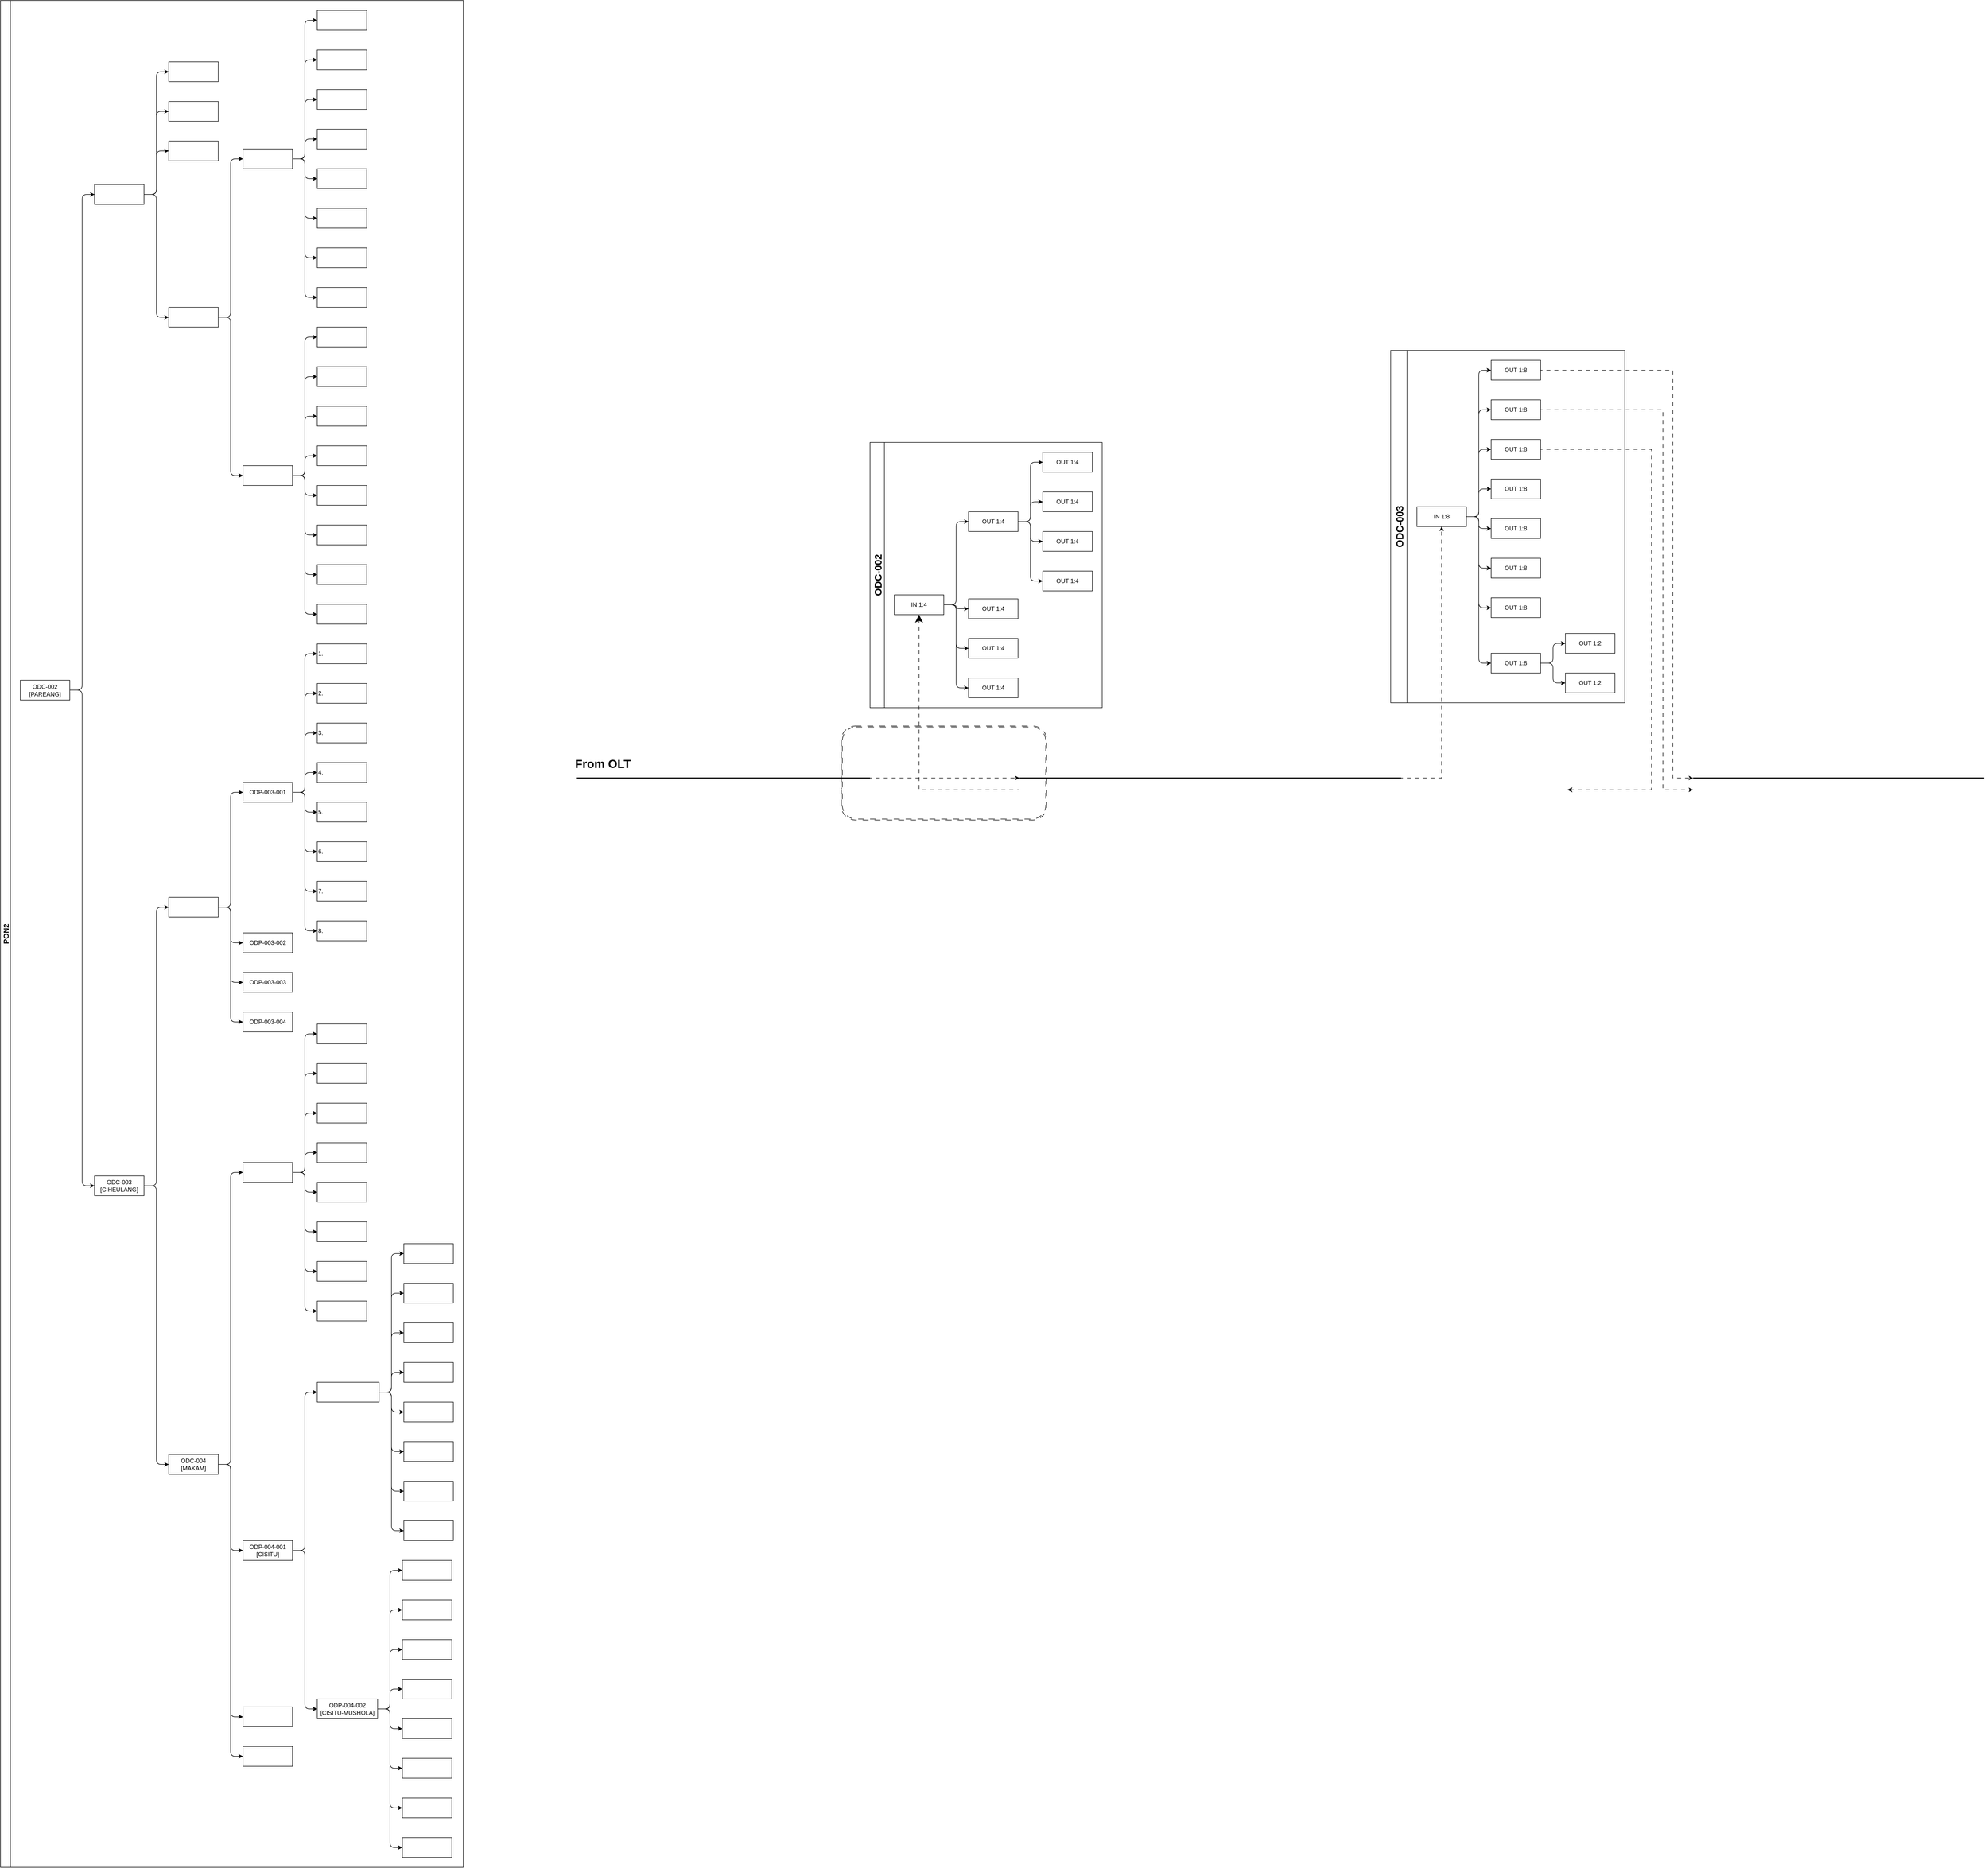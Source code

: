 <mxfile version="27.1.6">
  <diagram name="PON2" id="CPztULTY9CAcym6ux5SY">
    <mxGraphModel dx="2037" dy="1263" grid="0" gridSize="10" guides="1" tooltips="1" connect="1" arrows="1" fold="1" page="0" pageScale="1" pageWidth="827" pageHeight="1169" math="0" shadow="0">
      <root>
        <mxCell id="0" />
        <mxCell id="1" parent="0" />
        <mxCell id="cscOLaC8SD0cO7kYF3qo-91" value="" style="shape=ext;double=1;rounded=1;whiteSpace=wrap;html=1;fillColor=none;strokeColor=light-dark(#000000,#FFFF33);shadow=0;glass=0;dashed=1;dashPattern=12 12;" vertex="1" parent="1">
          <mxGeometry x="1814" y="1506" width="415" height="190" as="geometry" />
        </mxCell>
        <mxCell id="cscOLaC8SD0cO7kYF3qo-21" value="ODC-003" style="swimlane;startSize=33;horizontal=0;childLayout=treeLayout;horizontalTree=1;sortEdges=1;resizable=0;containerType=tree;fontSize=20;" vertex="1" parent="1">
          <mxGeometry x="2924" y="747" width="473" height="712" as="geometry" />
        </mxCell>
        <mxCell id="cscOLaC8SD0cO7kYF3qo-22" value="IN 1:8" style="whiteSpace=wrap;html=1;glass=0;" vertex="1" parent="cscOLaC8SD0cO7kYF3qo-21">
          <mxGeometry x="53" y="316" width="100" height="40" as="geometry" />
        </mxCell>
        <mxCell id="cscOLaC8SD0cO7kYF3qo-23" value="OUT 1:8" style="whiteSpace=wrap;html=1;" vertex="1" parent="cscOLaC8SD0cO7kYF3qo-21">
          <mxGeometry x="203" y="20" width="100" height="40" as="geometry" />
        </mxCell>
        <mxCell id="cscOLaC8SD0cO7kYF3qo-24" value="" style="edgeStyle=elbowEdgeStyle;elbow=horizontal;html=1;rounded=1;curved=0;sourcePerimeterSpacing=0;targetPerimeterSpacing=0;startSize=6;endSize=6;" edge="1" parent="cscOLaC8SD0cO7kYF3qo-21" source="cscOLaC8SD0cO7kYF3qo-22" target="cscOLaC8SD0cO7kYF3qo-23">
          <mxGeometry relative="1" as="geometry" />
        </mxCell>
        <mxCell id="cscOLaC8SD0cO7kYF3qo-25" value="OUT 1:8" style="whiteSpace=wrap;html=1;" vertex="1" parent="cscOLaC8SD0cO7kYF3qo-21">
          <mxGeometry x="203" y="100" width="100" height="40" as="geometry" />
        </mxCell>
        <mxCell id="cscOLaC8SD0cO7kYF3qo-26" value="" style="edgeStyle=elbowEdgeStyle;elbow=horizontal;html=1;rounded=1;curved=0;sourcePerimeterSpacing=0;targetPerimeterSpacing=0;startSize=6;endSize=6;" edge="1" parent="cscOLaC8SD0cO7kYF3qo-21" source="cscOLaC8SD0cO7kYF3qo-22" target="cscOLaC8SD0cO7kYF3qo-25">
          <mxGeometry relative="1" as="geometry" />
        </mxCell>
        <mxCell id="cscOLaC8SD0cO7kYF3qo-27" value="" style="edgeStyle=elbowEdgeStyle;elbow=horizontal;html=1;rounded=1;curved=0;sourcePerimeterSpacing=0;targetPerimeterSpacing=0;startSize=6;endSize=6;" edge="1" target="cscOLaC8SD0cO7kYF3qo-28" source="cscOLaC8SD0cO7kYF3qo-22" parent="cscOLaC8SD0cO7kYF3qo-21">
          <mxGeometry relative="1" as="geometry">
            <mxPoint x="2526" y="527" as="sourcePoint" />
          </mxGeometry>
        </mxCell>
        <mxCell id="cscOLaC8SD0cO7kYF3qo-28" value="OUT 1:8" style="whiteSpace=wrap;html=1;" vertex="1" parent="cscOLaC8SD0cO7kYF3qo-21">
          <mxGeometry x="203" y="180" width="100" height="40" as="geometry" />
        </mxCell>
        <mxCell id="cscOLaC8SD0cO7kYF3qo-29" value="" style="edgeStyle=elbowEdgeStyle;elbow=horizontal;html=1;rounded=1;curved=0;sourcePerimeterSpacing=0;targetPerimeterSpacing=0;startSize=6;endSize=6;" edge="1" target="cscOLaC8SD0cO7kYF3qo-30" source="cscOLaC8SD0cO7kYF3qo-22" parent="cscOLaC8SD0cO7kYF3qo-21">
          <mxGeometry relative="1" as="geometry">
            <mxPoint x="2526" y="607" as="sourcePoint" />
          </mxGeometry>
        </mxCell>
        <mxCell id="cscOLaC8SD0cO7kYF3qo-30" value="OUT 1:8" style="whiteSpace=wrap;html=1;" vertex="1" parent="cscOLaC8SD0cO7kYF3qo-21">
          <mxGeometry x="203" y="260" width="100" height="40" as="geometry" />
        </mxCell>
        <mxCell id="cscOLaC8SD0cO7kYF3qo-31" value="" style="edgeStyle=elbowEdgeStyle;elbow=horizontal;html=1;rounded=1;curved=0;sourcePerimeterSpacing=0;targetPerimeterSpacing=0;startSize=6;endSize=6;" edge="1" target="cscOLaC8SD0cO7kYF3qo-32" source="cscOLaC8SD0cO7kYF3qo-22" parent="cscOLaC8SD0cO7kYF3qo-21">
          <mxGeometry relative="1" as="geometry">
            <mxPoint x="2526" y="727" as="sourcePoint" />
          </mxGeometry>
        </mxCell>
        <mxCell id="cscOLaC8SD0cO7kYF3qo-32" value="OUT 1:8" style="whiteSpace=wrap;html=1;" vertex="1" parent="cscOLaC8SD0cO7kYF3qo-21">
          <mxGeometry x="203" y="340" width="100" height="40" as="geometry" />
        </mxCell>
        <mxCell id="cscOLaC8SD0cO7kYF3qo-33" value="" style="edgeStyle=elbowEdgeStyle;elbow=horizontal;html=1;rounded=1;curved=0;sourcePerimeterSpacing=0;targetPerimeterSpacing=0;startSize=6;endSize=6;" edge="1" target="cscOLaC8SD0cO7kYF3qo-34" source="cscOLaC8SD0cO7kYF3qo-22" parent="cscOLaC8SD0cO7kYF3qo-21">
          <mxGeometry relative="1" as="geometry">
            <mxPoint x="2526" y="887" as="sourcePoint" />
          </mxGeometry>
        </mxCell>
        <mxCell id="cscOLaC8SD0cO7kYF3qo-34" value="OUT 1:8" style="whiteSpace=wrap;html=1;" vertex="1" parent="cscOLaC8SD0cO7kYF3qo-21">
          <mxGeometry x="203" y="420" width="100" height="40" as="geometry" />
        </mxCell>
        <mxCell id="cscOLaC8SD0cO7kYF3qo-35" value="" style="edgeStyle=elbowEdgeStyle;elbow=horizontal;html=1;rounded=1;curved=0;sourcePerimeterSpacing=0;targetPerimeterSpacing=0;startSize=6;endSize=6;" edge="1" target="cscOLaC8SD0cO7kYF3qo-36" source="cscOLaC8SD0cO7kYF3qo-22" parent="cscOLaC8SD0cO7kYF3qo-21">
          <mxGeometry relative="1" as="geometry">
            <mxPoint x="2527" y="896" as="sourcePoint" />
          </mxGeometry>
        </mxCell>
        <mxCell id="cscOLaC8SD0cO7kYF3qo-36" value="OUT 1:8" style="whiteSpace=wrap;html=1;" vertex="1" parent="cscOLaC8SD0cO7kYF3qo-21">
          <mxGeometry x="203" y="500" width="100" height="40" as="geometry" />
        </mxCell>
        <mxCell id="cscOLaC8SD0cO7kYF3qo-37" value="" style="edgeStyle=elbowEdgeStyle;elbow=horizontal;html=1;rounded=1;curved=0;sourcePerimeterSpacing=0;targetPerimeterSpacing=0;startSize=6;endSize=6;" edge="1" target="cscOLaC8SD0cO7kYF3qo-38" source="cscOLaC8SD0cO7kYF3qo-22" parent="cscOLaC8SD0cO7kYF3qo-21">
          <mxGeometry relative="1" as="geometry">
            <mxPoint x="2527" y="1136" as="sourcePoint" />
          </mxGeometry>
        </mxCell>
        <mxCell id="cscOLaC8SD0cO7kYF3qo-38" value="OUT 1:8" style="whiteSpace=wrap;html=1;" vertex="1" parent="cscOLaC8SD0cO7kYF3qo-21">
          <mxGeometry x="203" y="612" width="100" height="40" as="geometry" />
        </mxCell>
        <mxCell id="cscOLaC8SD0cO7kYF3qo-68" value="" style="edgeStyle=elbowEdgeStyle;elbow=horizontal;html=1;rounded=1;curved=0;sourcePerimeterSpacing=0;targetPerimeterSpacing=0;startSize=6;endSize=6;" edge="1" target="cscOLaC8SD0cO7kYF3qo-69" source="cscOLaC8SD0cO7kYF3qo-38" parent="cscOLaC8SD0cO7kYF3qo-21">
          <mxGeometry relative="1" as="geometry">
            <mxPoint x="2571" y="1269" as="sourcePoint" />
          </mxGeometry>
        </mxCell>
        <mxCell id="cscOLaC8SD0cO7kYF3qo-69" value="OUT 1:2" style="whiteSpace=wrap;html=1;" vertex="1" parent="cscOLaC8SD0cO7kYF3qo-21">
          <mxGeometry x="353" y="572" width="100" height="40" as="geometry" />
        </mxCell>
        <mxCell id="cscOLaC8SD0cO7kYF3qo-70" value="" style="edgeStyle=elbowEdgeStyle;elbow=horizontal;html=1;rounded=1;curved=0;sourcePerimeterSpacing=0;targetPerimeterSpacing=0;startSize=6;endSize=6;" edge="1" target="cscOLaC8SD0cO7kYF3qo-71" source="cscOLaC8SD0cO7kYF3qo-38" parent="cscOLaC8SD0cO7kYF3qo-21">
          <mxGeometry relative="1" as="geometry">
            <mxPoint x="2721" y="1549" as="sourcePoint" />
          </mxGeometry>
        </mxCell>
        <mxCell id="cscOLaC8SD0cO7kYF3qo-71" value="OUT 1:2" style="whiteSpace=wrap;html=1;" vertex="1" parent="cscOLaC8SD0cO7kYF3qo-21">
          <mxGeometry x="353" y="652" width="100" height="40" as="geometry" />
        </mxCell>
        <mxCell id="GV_QccqQEHEUjS-juZCi-1" value="PON2" style="swimlane;startSize=20;horizontal=0;childLayout=treeLayout;horizontalTree=1;sortEdges=1;resizable=0;containerType=tree;fontSize=15;" parent="1" vertex="1">
          <mxGeometry x="115" y="40" width="935" height="3772" as="geometry" />
        </mxCell>
        <object label="ODC-002&lt;div&gt;[PAREANG]&lt;/div&gt;" id="GV_QccqQEHEUjS-juZCi-2">
          <mxCell style="whiteSpace=wrap;html=1;" parent="GV_QccqQEHEUjS-juZCi-1" vertex="1">
            <mxGeometry x="40" y="1373.5" width="100" height="40" as="geometry" />
          </mxCell>
        </object>
        <mxCell id="GV_QccqQEHEUjS-juZCi-5" value="" style="whiteSpace=wrap;html=1;" parent="GV_QccqQEHEUjS-juZCi-1" vertex="1">
          <mxGeometry x="190" y="372" width="100" height="40" as="geometry" />
        </mxCell>
        <mxCell id="GV_QccqQEHEUjS-juZCi-6" value="" style="edgeStyle=elbowEdgeStyle;elbow=horizontal;html=1;rounded=1;curved=0;sourcePerimeterSpacing=0;targetPerimeterSpacing=0;startSize=6;endSize=6;" parent="GV_QccqQEHEUjS-juZCi-1" source="GV_QccqQEHEUjS-juZCi-2" target="GV_QccqQEHEUjS-juZCi-5" edge="1">
          <mxGeometry relative="1" as="geometry" />
        </mxCell>
        <mxCell id="GV_QccqQEHEUjS-juZCi-27" value="" style="edgeStyle=elbowEdgeStyle;elbow=horizontal;html=1;rounded=1;curved=0;sourcePerimeterSpacing=0;targetPerimeterSpacing=0;startSize=6;endSize=6;" parent="GV_QccqQEHEUjS-juZCi-1" source="GV_QccqQEHEUjS-juZCi-2" target="GV_QccqQEHEUjS-juZCi-28" edge="1">
          <mxGeometry relative="1" as="geometry">
            <mxPoint x="255" y="-18428.9" as="sourcePoint" />
          </mxGeometry>
        </mxCell>
        <mxCell id="GV_QccqQEHEUjS-juZCi-28" value="ODC-003&lt;div&gt;[CIHEULANG]&lt;/div&gt;" style="whiteSpace=wrap;html=1;" parent="GV_QccqQEHEUjS-juZCi-1" vertex="1">
          <mxGeometry x="190" y="2375" width="100" height="40" as="geometry" />
        </mxCell>
        <mxCell id="GV_QccqQEHEUjS-juZCi-29" value="" style="edgeStyle=elbowEdgeStyle;elbow=horizontal;html=1;rounded=1;curved=0;sourcePerimeterSpacing=0;targetPerimeterSpacing=0;startSize=6;endSize=6;" parent="GV_QccqQEHEUjS-juZCi-1" source="GV_QccqQEHEUjS-juZCi-5" target="GV_QccqQEHEUjS-juZCi-30" edge="1">
          <mxGeometry relative="1" as="geometry">
            <mxPoint x="255" y="-18033.7" as="sourcePoint" />
          </mxGeometry>
        </mxCell>
        <mxCell id="GV_QccqQEHEUjS-juZCi-30" value="" style="whiteSpace=wrap;html=1;" parent="GV_QccqQEHEUjS-juZCi-1" vertex="1">
          <mxGeometry x="340" y="124" width="100" height="40" as="geometry" />
        </mxCell>
        <mxCell id="GV_QccqQEHEUjS-juZCi-31" value="" style="edgeStyle=elbowEdgeStyle;elbow=horizontal;html=1;rounded=1;curved=0;sourcePerimeterSpacing=0;targetPerimeterSpacing=0;startSize=6;endSize=6;" parent="GV_QccqQEHEUjS-juZCi-1" source="GV_QccqQEHEUjS-juZCi-5" target="GV_QccqQEHEUjS-juZCi-32" edge="1">
          <mxGeometry relative="1" as="geometry">
            <mxPoint x="405" y="-18073.7" as="sourcePoint" />
          </mxGeometry>
        </mxCell>
        <mxCell id="GV_QccqQEHEUjS-juZCi-32" value="" style="whiteSpace=wrap;html=1;" parent="GV_QccqQEHEUjS-juZCi-1" vertex="1">
          <mxGeometry x="340" y="204" width="100" height="40" as="geometry" />
        </mxCell>
        <mxCell id="GV_QccqQEHEUjS-juZCi-33" value="" style="edgeStyle=elbowEdgeStyle;elbow=horizontal;html=1;rounded=1;curved=0;sourcePerimeterSpacing=0;targetPerimeterSpacing=0;startSize=6;endSize=6;" parent="GV_QccqQEHEUjS-juZCi-1" source="GV_QccqQEHEUjS-juZCi-5" target="GV_QccqQEHEUjS-juZCi-34" edge="1">
          <mxGeometry relative="1" as="geometry">
            <mxPoint x="405" y="-17993.7" as="sourcePoint" />
          </mxGeometry>
        </mxCell>
        <mxCell id="GV_QccqQEHEUjS-juZCi-34" value="" style="whiteSpace=wrap;html=1;" parent="GV_QccqQEHEUjS-juZCi-1" vertex="1">
          <mxGeometry x="340" y="284" width="100" height="40" as="geometry" />
        </mxCell>
        <mxCell id="GV_QccqQEHEUjS-juZCi-35" value="" style="edgeStyle=elbowEdgeStyle;elbow=horizontal;html=1;rounded=1;curved=0;sourcePerimeterSpacing=0;targetPerimeterSpacing=0;startSize=6;endSize=6;" parent="GV_QccqQEHEUjS-juZCi-1" source="GV_QccqQEHEUjS-juZCi-5" target="GV_QccqQEHEUjS-juZCi-36" edge="1">
          <mxGeometry relative="1" as="geometry">
            <mxPoint x="405" y="-17857.7" as="sourcePoint" />
          </mxGeometry>
        </mxCell>
        <mxCell id="GV_QccqQEHEUjS-juZCi-36" value="" style="whiteSpace=wrap;html=1;" parent="GV_QccqQEHEUjS-juZCi-1" vertex="1">
          <mxGeometry x="340" y="620" width="100" height="40" as="geometry" />
        </mxCell>
        <mxCell id="GV_QccqQEHEUjS-juZCi-41" value="" style="edgeStyle=elbowEdgeStyle;elbow=horizontal;html=1;rounded=1;curved=0;sourcePerimeterSpacing=0;targetPerimeterSpacing=0;startSize=6;endSize=6;" parent="GV_QccqQEHEUjS-juZCi-1" source="GV_QccqQEHEUjS-juZCi-36" target="GV_QccqQEHEUjS-juZCi-42" edge="1">
          <mxGeometry relative="1" as="geometry">
            <mxPoint x="555" y="-17305.7" as="sourcePoint" />
          </mxGeometry>
        </mxCell>
        <mxCell id="GV_QccqQEHEUjS-juZCi-42" value="" style="whiteSpace=wrap;html=1;" parent="GV_QccqQEHEUjS-juZCi-1" vertex="1">
          <mxGeometry x="490" y="300" width="100" height="40" as="geometry" />
        </mxCell>
        <mxCell id="GV_QccqQEHEUjS-juZCi-43" value="" style="edgeStyle=elbowEdgeStyle;elbow=horizontal;html=1;rounded=1;curved=0;sourcePerimeterSpacing=0;targetPerimeterSpacing=0;startSize=6;endSize=6;" parent="GV_QccqQEHEUjS-juZCi-1" source="GV_QccqQEHEUjS-juZCi-36" target="GV_QccqQEHEUjS-juZCi-44" edge="1">
          <mxGeometry relative="1" as="geometry">
            <mxPoint x="555" y="-17043.3" as="sourcePoint" />
          </mxGeometry>
        </mxCell>
        <mxCell id="GV_QccqQEHEUjS-juZCi-44" value="" style="whiteSpace=wrap;html=1;" parent="GV_QccqQEHEUjS-juZCi-1" vertex="1">
          <mxGeometry x="490" y="940" width="100" height="40" as="geometry" />
        </mxCell>
        <mxCell id="GV_QccqQEHEUjS-juZCi-45" value="" style="edgeStyle=elbowEdgeStyle;elbow=horizontal;html=1;rounded=1;curved=0;sourcePerimeterSpacing=0;targetPerimeterSpacing=0;startSize=6;endSize=6;" parent="GV_QccqQEHEUjS-juZCi-1" source="GV_QccqQEHEUjS-juZCi-28" target="GV_QccqQEHEUjS-juZCi-46" edge="1">
          <mxGeometry relative="1" as="geometry">
            <mxPoint x="255" y="-16819.5" as="sourcePoint" />
          </mxGeometry>
        </mxCell>
        <mxCell id="GV_QccqQEHEUjS-juZCi-46" value="" style="whiteSpace=wrap;html=1;" parent="GV_QccqQEHEUjS-juZCi-1" vertex="1">
          <mxGeometry x="340" y="1812" width="100" height="40" as="geometry" />
        </mxCell>
        <mxCell id="GV_QccqQEHEUjS-juZCi-47" value="" style="edgeStyle=elbowEdgeStyle;elbow=horizontal;html=1;rounded=1;curved=0;sourcePerimeterSpacing=0;targetPerimeterSpacing=0;startSize=6;endSize=6;" parent="GV_QccqQEHEUjS-juZCi-1" source="GV_QccqQEHEUjS-juZCi-28" target="GV_QccqQEHEUjS-juZCi-48" edge="1">
          <mxGeometry relative="1" as="geometry">
            <mxPoint x="405" y="-16307.3" as="sourcePoint" />
          </mxGeometry>
        </mxCell>
        <mxCell id="GV_QccqQEHEUjS-juZCi-48" value="ODC-004&lt;div&gt;[MAKAM]&lt;/div&gt;" style="whiteSpace=wrap;html=1;" parent="GV_QccqQEHEUjS-juZCi-1" vertex="1">
          <mxGeometry x="340" y="2938" width="100" height="40" as="geometry" />
        </mxCell>
        <mxCell id="GV_QccqQEHEUjS-juZCi-49" value="" style="edgeStyle=elbowEdgeStyle;elbow=horizontal;html=1;rounded=1;curved=0;sourcePerimeterSpacing=0;targetPerimeterSpacing=0;startSize=6;endSize=6;" parent="GV_QccqQEHEUjS-juZCi-1" source="GV_QccqQEHEUjS-juZCi-46" target="GV_QccqQEHEUjS-juZCi-50" edge="1">
          <mxGeometry relative="1" as="geometry">
            <mxPoint x="405" y="-16287.3" as="sourcePoint" />
          </mxGeometry>
        </mxCell>
        <mxCell id="GV_QccqQEHEUjS-juZCi-50" value="ODP-003-001" style="whiteSpace=wrap;html=1;" parent="GV_QccqQEHEUjS-juZCi-1" vertex="1">
          <mxGeometry x="490" y="1580" width="100" height="40" as="geometry" />
        </mxCell>
        <mxCell id="GV_QccqQEHEUjS-juZCi-51" value="" style="edgeStyle=elbowEdgeStyle;elbow=horizontal;html=1;rounded=1;curved=0;sourcePerimeterSpacing=0;targetPerimeterSpacing=0;startSize=6;endSize=6;" parent="GV_QccqQEHEUjS-juZCi-1" source="GV_QccqQEHEUjS-juZCi-50" target="GV_QccqQEHEUjS-juZCi-52" edge="1">
          <mxGeometry relative="1" as="geometry">
            <mxPoint x="555" y="-16315.3" as="sourcePoint" />
          </mxGeometry>
        </mxCell>
        <mxCell id="GV_QccqQEHEUjS-juZCi-52" value="1." style="whiteSpace=wrap;html=1;align=left;" parent="GV_QccqQEHEUjS-juZCi-1" vertex="1">
          <mxGeometry x="640" y="1300" width="100" height="40" as="geometry" />
        </mxCell>
        <mxCell id="GV_QccqQEHEUjS-juZCi-53" value="" style="edgeStyle=elbowEdgeStyle;elbow=horizontal;html=1;rounded=1;curved=0;sourcePerimeterSpacing=0;targetPerimeterSpacing=0;startSize=6;endSize=6;" parent="GV_QccqQEHEUjS-juZCi-1" source="GV_QccqQEHEUjS-juZCi-46" target="GV_QccqQEHEUjS-juZCi-54" edge="1">
          <mxGeometry relative="1" as="geometry">
            <mxPoint x="555" y="-16315.3" as="sourcePoint" />
          </mxGeometry>
        </mxCell>
        <mxCell id="GV_QccqQEHEUjS-juZCi-54" value="ODP-003-002" style="whiteSpace=wrap;html=1;" parent="GV_QccqQEHEUjS-juZCi-1" vertex="1">
          <mxGeometry x="490" y="1884" width="100" height="40" as="geometry" />
        </mxCell>
        <mxCell id="GV_QccqQEHEUjS-juZCi-55" value="" style="edgeStyle=elbowEdgeStyle;elbow=horizontal;html=1;rounded=1;curved=0;sourcePerimeterSpacing=0;targetPerimeterSpacing=0;startSize=6;endSize=6;" parent="GV_QccqQEHEUjS-juZCi-1" source="GV_QccqQEHEUjS-juZCi-50" target="GV_QccqQEHEUjS-juZCi-56" edge="1">
          <mxGeometry relative="1" as="geometry">
            <mxPoint x="705" y="-15943.3" as="sourcePoint" />
          </mxGeometry>
        </mxCell>
        <mxCell id="GV_QccqQEHEUjS-juZCi-56" value="2." style="whiteSpace=wrap;html=1;align=left;" parent="GV_QccqQEHEUjS-juZCi-1" vertex="1">
          <mxGeometry x="640" y="1380" width="100" height="40" as="geometry" />
        </mxCell>
        <mxCell id="GV_QccqQEHEUjS-juZCi-57" value="" style="edgeStyle=elbowEdgeStyle;elbow=horizontal;html=1;rounded=1;curved=0;sourcePerimeterSpacing=0;targetPerimeterSpacing=0;startSize=6;endSize=6;" parent="GV_QccqQEHEUjS-juZCi-1" source="GV_QccqQEHEUjS-juZCi-50" target="GV_QccqQEHEUjS-juZCi-58" edge="1">
          <mxGeometry relative="1" as="geometry">
            <mxPoint x="705" y="-15511.3" as="sourcePoint" />
          </mxGeometry>
        </mxCell>
        <mxCell id="GV_QccqQEHEUjS-juZCi-58" value="3." style="whiteSpace=wrap;html=1;align=left;" parent="GV_QccqQEHEUjS-juZCi-1" vertex="1">
          <mxGeometry x="640" y="1460" width="100" height="40" as="geometry" />
        </mxCell>
        <mxCell id="GV_QccqQEHEUjS-juZCi-59" value="" style="edgeStyle=elbowEdgeStyle;elbow=horizontal;html=1;rounded=1;curved=0;sourcePerimeterSpacing=0;targetPerimeterSpacing=0;startSize=6;endSize=6;" parent="GV_QccqQEHEUjS-juZCi-1" source="GV_QccqQEHEUjS-juZCi-50" target="GV_QccqQEHEUjS-juZCi-60" edge="1">
          <mxGeometry relative="1" as="geometry">
            <mxPoint x="705" y="-15052.1" as="sourcePoint" />
          </mxGeometry>
        </mxCell>
        <mxCell id="GV_QccqQEHEUjS-juZCi-60" value="4." style="whiteSpace=wrap;html=1;align=left;" parent="GV_QccqQEHEUjS-juZCi-1" vertex="1">
          <mxGeometry x="640" y="1540" width="100" height="40" as="geometry" />
        </mxCell>
        <mxCell id="GV_QccqQEHEUjS-juZCi-61" value="" style="edgeStyle=elbowEdgeStyle;elbow=horizontal;html=1;rounded=1;curved=0;sourcePerimeterSpacing=0;targetPerimeterSpacing=0;startSize=6;endSize=6;" parent="GV_QccqQEHEUjS-juZCi-1" source="GV_QccqQEHEUjS-juZCi-46" target="GV_QccqQEHEUjS-juZCi-62" edge="1">
          <mxGeometry relative="1" as="geometry">
            <mxPoint x="555" y="-14477.7" as="sourcePoint" />
          </mxGeometry>
        </mxCell>
        <mxCell id="GV_QccqQEHEUjS-juZCi-62" value="ODP-003-003" style="whiteSpace=wrap;html=1;" parent="GV_QccqQEHEUjS-juZCi-1" vertex="1">
          <mxGeometry x="490" y="1964" width="100" height="40" as="geometry" />
        </mxCell>
        <mxCell id="GV_QccqQEHEUjS-juZCi-63" value="" style="edgeStyle=elbowEdgeStyle;elbow=horizontal;html=1;rounded=1;curved=0;sourcePerimeterSpacing=0;targetPerimeterSpacing=0;startSize=6;endSize=6;" parent="GV_QccqQEHEUjS-juZCi-1" source="GV_QccqQEHEUjS-juZCi-46" target="GV_QccqQEHEUjS-juZCi-64" edge="1">
          <mxGeometry relative="1" as="geometry">
            <mxPoint x="555" y="-13956.1" as="sourcePoint" />
          </mxGeometry>
        </mxCell>
        <mxCell id="GV_QccqQEHEUjS-juZCi-64" value="ODP-003-004" style="whiteSpace=wrap;html=1;" parent="GV_QccqQEHEUjS-juZCi-1" vertex="1">
          <mxGeometry x="490" y="2044" width="100" height="40" as="geometry" />
        </mxCell>
        <mxCell id="GV_QccqQEHEUjS-juZCi-65" value="" style="edgeStyle=elbowEdgeStyle;elbow=horizontal;html=1;rounded=1;curved=0;sourcePerimeterSpacing=0;targetPerimeterSpacing=0;startSize=6;endSize=6;" parent="GV_QccqQEHEUjS-juZCi-1" source="GV_QccqQEHEUjS-juZCi-50" target="GV_QccqQEHEUjS-juZCi-66" edge="1">
          <mxGeometry relative="1" as="geometry">
            <mxPoint x="705" y="-13574.5" as="sourcePoint" />
          </mxGeometry>
        </mxCell>
        <mxCell id="GV_QccqQEHEUjS-juZCi-66" value="5." style="whiteSpace=wrap;html=1;align=left;" parent="GV_QccqQEHEUjS-juZCi-1" vertex="1">
          <mxGeometry x="640" y="1620" width="100" height="40" as="geometry" />
        </mxCell>
        <mxCell id="GV_QccqQEHEUjS-juZCi-67" value="" style="edgeStyle=elbowEdgeStyle;elbow=horizontal;html=1;rounded=1;curved=0;sourcePerimeterSpacing=0;targetPerimeterSpacing=0;startSize=6;endSize=6;" parent="GV_QccqQEHEUjS-juZCi-1" source="GV_QccqQEHEUjS-juZCi-50" target="GV_QccqQEHEUjS-juZCi-68" edge="1">
          <mxGeometry relative="1" as="geometry">
            <mxPoint x="705" y="-13004.9" as="sourcePoint" />
          </mxGeometry>
        </mxCell>
        <mxCell id="GV_QccqQEHEUjS-juZCi-68" value="6." style="whiteSpace=wrap;html=1;align=left;" parent="GV_QccqQEHEUjS-juZCi-1" vertex="1">
          <mxGeometry x="640" y="1700" width="100" height="40" as="geometry" />
        </mxCell>
        <mxCell id="GV_QccqQEHEUjS-juZCi-69" value="" style="edgeStyle=elbowEdgeStyle;elbow=horizontal;html=1;rounded=1;curved=0;sourcePerimeterSpacing=0;targetPerimeterSpacing=0;startSize=6;endSize=6;" parent="GV_QccqQEHEUjS-juZCi-1" source="GV_QccqQEHEUjS-juZCi-50" target="GV_QccqQEHEUjS-juZCi-70" edge="1">
          <mxGeometry relative="1" as="geometry">
            <mxPoint x="705" y="-12408.1" as="sourcePoint" />
          </mxGeometry>
        </mxCell>
        <mxCell id="GV_QccqQEHEUjS-juZCi-70" value="7." style="whiteSpace=wrap;html=1;align=left;" parent="GV_QccqQEHEUjS-juZCi-1" vertex="1">
          <mxGeometry x="640" y="1780" width="100" height="40" as="geometry" />
        </mxCell>
        <mxCell id="GV_QccqQEHEUjS-juZCi-71" value="" style="edgeStyle=elbowEdgeStyle;elbow=horizontal;html=1;rounded=1;curved=0;sourcePerimeterSpacing=0;targetPerimeterSpacing=0;startSize=6;endSize=6;" parent="GV_QccqQEHEUjS-juZCi-1" source="GV_QccqQEHEUjS-juZCi-50" target="GV_QccqQEHEUjS-juZCi-72" edge="1">
          <mxGeometry relative="1" as="geometry">
            <mxPoint x="705" y="-11784.1" as="sourcePoint" />
          </mxGeometry>
        </mxCell>
        <mxCell id="GV_QccqQEHEUjS-juZCi-72" value="8." style="whiteSpace=wrap;html=1;align=left;" parent="GV_QccqQEHEUjS-juZCi-1" vertex="1">
          <mxGeometry x="640" y="1860" width="100" height="40" as="geometry" />
        </mxCell>
        <mxCell id="GV_QccqQEHEUjS-juZCi-73" value="" style="edgeStyle=elbowEdgeStyle;elbow=horizontal;html=1;rounded=1;curved=0;sourcePerimeterSpacing=0;targetPerimeterSpacing=0;startSize=6;endSize=6;" parent="GV_QccqQEHEUjS-juZCi-1" source="GV_QccqQEHEUjS-juZCi-48" target="GV_QccqQEHEUjS-juZCi-74" edge="1">
          <mxGeometry relative="1" as="geometry">
            <mxPoint x="405" y="-10767.9" as="sourcePoint" />
          </mxGeometry>
        </mxCell>
        <mxCell id="GV_QccqQEHEUjS-juZCi-74" value="" style="whiteSpace=wrap;html=1;" parent="GV_QccqQEHEUjS-juZCi-1" vertex="1">
          <mxGeometry x="490" y="2348" width="100" height="40" as="geometry" />
        </mxCell>
        <mxCell id="GV_QccqQEHEUjS-juZCi-75" value="" style="edgeStyle=elbowEdgeStyle;elbow=horizontal;html=1;rounded=1;curved=0;sourcePerimeterSpacing=0;targetPerimeterSpacing=0;startSize=6;endSize=6;" parent="GV_QccqQEHEUjS-juZCi-1" source="GV_QccqQEHEUjS-juZCi-74" target="GV_QccqQEHEUjS-juZCi-76" edge="1">
          <mxGeometry relative="1" as="geometry">
            <mxPoint x="555" y="-10600.5" as="sourcePoint" />
          </mxGeometry>
        </mxCell>
        <mxCell id="GV_QccqQEHEUjS-juZCi-76" value="" style="whiteSpace=wrap;html=1;" parent="GV_QccqQEHEUjS-juZCi-1" vertex="1">
          <mxGeometry x="640" y="2068" width="100" height="40" as="geometry" />
        </mxCell>
        <mxCell id="GV_QccqQEHEUjS-juZCi-77" value="" style="edgeStyle=elbowEdgeStyle;elbow=horizontal;html=1;rounded=1;curved=0;sourcePerimeterSpacing=0;targetPerimeterSpacing=0;startSize=6;endSize=6;" parent="GV_QccqQEHEUjS-juZCi-1" source="GV_QccqQEHEUjS-juZCi-48" target="GV_QccqQEHEUjS-juZCi-78" edge="1">
          <mxGeometry relative="1" as="geometry">
            <mxPoint x="555" y="-10600.5" as="sourcePoint" />
          </mxGeometry>
        </mxCell>
        <mxCell id="GV_QccqQEHEUjS-juZCi-78" value="ODP-004-001&lt;div&gt;[CISITU]&lt;/div&gt;" style="whiteSpace=wrap;html=1;" parent="GV_QccqQEHEUjS-juZCi-1" vertex="1">
          <mxGeometry x="490" y="3112" width="100" height="40" as="geometry" />
        </mxCell>
        <mxCell id="GV_QccqQEHEUjS-juZCi-79" value="" style="edgeStyle=elbowEdgeStyle;elbow=horizontal;html=1;rounded=1;curved=0;sourcePerimeterSpacing=0;targetPerimeterSpacing=0;startSize=6;endSize=6;" parent="GV_QccqQEHEUjS-juZCi-1" source="GV_QccqQEHEUjS-juZCi-74" target="GV_QccqQEHEUjS-juZCi-80" edge="1">
          <mxGeometry relative="1" as="geometry">
            <mxPoint x="705" y="-10610.5" as="sourcePoint" />
          </mxGeometry>
        </mxCell>
        <mxCell id="GV_QccqQEHEUjS-juZCi-80" value="" style="whiteSpace=wrap;html=1;" parent="GV_QccqQEHEUjS-juZCi-1" vertex="1">
          <mxGeometry x="640" y="2148" width="100" height="40" as="geometry" />
        </mxCell>
        <mxCell id="GV_QccqQEHEUjS-juZCi-81" value="" style="edgeStyle=elbowEdgeStyle;elbow=horizontal;html=1;rounded=1;curved=0;sourcePerimeterSpacing=0;targetPerimeterSpacing=0;startSize=6;endSize=6;" parent="GV_QccqQEHEUjS-juZCi-1" source="GV_QccqQEHEUjS-juZCi-74" target="GV_QccqQEHEUjS-juZCi-82" edge="1">
          <mxGeometry relative="1" as="geometry">
            <mxPoint x="705" y="-10590.5" as="sourcePoint" />
          </mxGeometry>
        </mxCell>
        <mxCell id="GV_QccqQEHEUjS-juZCi-82" value="" style="whiteSpace=wrap;html=1;" parent="GV_QccqQEHEUjS-juZCi-1" vertex="1">
          <mxGeometry x="640" y="2228" width="100" height="40" as="geometry" />
        </mxCell>
        <mxCell id="GV_QccqQEHEUjS-juZCi-83" value="" style="edgeStyle=elbowEdgeStyle;elbow=horizontal;html=1;rounded=1;curved=0;sourcePerimeterSpacing=0;targetPerimeterSpacing=0;startSize=6;endSize=6;" parent="GV_QccqQEHEUjS-juZCi-1" source="GV_QccqQEHEUjS-juZCi-74" target="GV_QccqQEHEUjS-juZCi-84" edge="1">
          <mxGeometry relative="1" as="geometry">
            <mxPoint x="705" y="-10570.5" as="sourcePoint" />
          </mxGeometry>
        </mxCell>
        <mxCell id="GV_QccqQEHEUjS-juZCi-84" value="" style="whiteSpace=wrap;html=1;" parent="GV_QccqQEHEUjS-juZCi-1" vertex="1">
          <mxGeometry x="640" y="2308" width="100" height="40" as="geometry" />
        </mxCell>
        <mxCell id="GV_QccqQEHEUjS-juZCi-85" value="" style="edgeStyle=elbowEdgeStyle;elbow=horizontal;html=1;rounded=1;curved=0;sourcePerimeterSpacing=0;targetPerimeterSpacing=0;startSize=6;endSize=6;" parent="GV_QccqQEHEUjS-juZCi-1" source="GV_QccqQEHEUjS-juZCi-74" target="GV_QccqQEHEUjS-juZCi-86" edge="1">
          <mxGeometry relative="1" as="geometry">
            <mxPoint x="705" y="-10550.5" as="sourcePoint" />
          </mxGeometry>
        </mxCell>
        <mxCell id="GV_QccqQEHEUjS-juZCi-86" value="" style="whiteSpace=wrap;html=1;" parent="GV_QccqQEHEUjS-juZCi-1" vertex="1">
          <mxGeometry x="640" y="2388" width="100" height="40" as="geometry" />
        </mxCell>
        <mxCell id="GV_QccqQEHEUjS-juZCi-87" value="" style="edgeStyle=elbowEdgeStyle;elbow=horizontal;html=1;rounded=1;curved=0;sourcePerimeterSpacing=0;targetPerimeterSpacing=0;startSize=6;endSize=6;" parent="GV_QccqQEHEUjS-juZCi-1" source="GV_QccqQEHEUjS-juZCi-74" target="GV_QccqQEHEUjS-juZCi-88" edge="1">
          <mxGeometry relative="1" as="geometry">
            <mxPoint x="705" y="-10530.5" as="sourcePoint" />
          </mxGeometry>
        </mxCell>
        <mxCell id="GV_QccqQEHEUjS-juZCi-88" value="" style="whiteSpace=wrap;html=1;" parent="GV_QccqQEHEUjS-juZCi-1" vertex="1">
          <mxGeometry x="640" y="2468" width="100" height="40" as="geometry" />
        </mxCell>
        <mxCell id="GV_QccqQEHEUjS-juZCi-89" value="" style="edgeStyle=elbowEdgeStyle;elbow=horizontal;html=1;rounded=1;curved=0;sourcePerimeterSpacing=0;targetPerimeterSpacing=0;startSize=6;endSize=6;" parent="GV_QccqQEHEUjS-juZCi-1" source="GV_QccqQEHEUjS-juZCi-74" target="GV_QccqQEHEUjS-juZCi-90" edge="1">
          <mxGeometry relative="1" as="geometry">
            <mxPoint x="705" y="-10510.5" as="sourcePoint" />
          </mxGeometry>
        </mxCell>
        <mxCell id="GV_QccqQEHEUjS-juZCi-90" value="" style="whiteSpace=wrap;html=1;" parent="GV_QccqQEHEUjS-juZCi-1" vertex="1">
          <mxGeometry x="640" y="2548" width="100" height="40" as="geometry" />
        </mxCell>
        <mxCell id="GV_QccqQEHEUjS-juZCi-91" value="" style="edgeStyle=elbowEdgeStyle;elbow=horizontal;html=1;rounded=1;curved=0;sourcePerimeterSpacing=0;targetPerimeterSpacing=0;startSize=6;endSize=6;" parent="GV_QccqQEHEUjS-juZCi-1" source="GV_QccqQEHEUjS-juZCi-74" target="GV_QccqQEHEUjS-juZCi-92" edge="1">
          <mxGeometry relative="1" as="geometry">
            <mxPoint x="705" y="-10490.5" as="sourcePoint" />
          </mxGeometry>
        </mxCell>
        <mxCell id="GV_QccqQEHEUjS-juZCi-92" value="" style="whiteSpace=wrap;html=1;" parent="GV_QccqQEHEUjS-juZCi-1" vertex="1">
          <mxGeometry x="640" y="2628" width="100" height="40" as="geometry" />
        </mxCell>
        <mxCell id="GV_QccqQEHEUjS-juZCi-93" value="" style="edgeStyle=elbowEdgeStyle;elbow=horizontal;html=1;rounded=1;curved=0;sourcePerimeterSpacing=0;targetPerimeterSpacing=0;startSize=6;endSize=6;" parent="GV_QccqQEHEUjS-juZCi-1" source="GV_QccqQEHEUjS-juZCi-78" target="GV_QccqQEHEUjS-juZCi-94" edge="1">
          <mxGeometry relative="1" as="geometry">
            <mxPoint x="555" y="-10318.5" as="sourcePoint" />
          </mxGeometry>
        </mxCell>
        <mxCell id="GV_QccqQEHEUjS-juZCi-94" value="" style="whiteSpace=wrap;html=1;" parent="GV_QccqQEHEUjS-juZCi-1" vertex="1">
          <mxGeometry x="640" y="2792" width="125" height="40" as="geometry" />
        </mxCell>
        <mxCell id="GV_QccqQEHEUjS-juZCi-95" value="" style="edgeStyle=elbowEdgeStyle;elbow=horizontal;html=1;rounded=1;curved=0;sourcePerimeterSpacing=0;targetPerimeterSpacing=0;startSize=6;endSize=6;" parent="GV_QccqQEHEUjS-juZCi-1" source="GV_QccqQEHEUjS-juZCi-78" target="GV_QccqQEHEUjS-juZCi-96" edge="1">
          <mxGeometry relative="1" as="geometry">
            <mxPoint x="705" y="-10117.5" as="sourcePoint" />
          </mxGeometry>
        </mxCell>
        <mxCell id="GV_QccqQEHEUjS-juZCi-96" value="ODP-004-002&lt;div&gt;[CISITU-MUSHOLA]&lt;/div&gt;" style="whiteSpace=wrap;html=1;" parent="GV_QccqQEHEUjS-juZCi-1" vertex="1">
          <mxGeometry x="640" y="3432" width="122" height="40" as="geometry" />
        </mxCell>
        <mxCell id="GV_QccqQEHEUjS-juZCi-97" value="" style="edgeStyle=elbowEdgeStyle;elbow=horizontal;html=1;rounded=1;curved=0;sourcePerimeterSpacing=0;targetPerimeterSpacing=0;startSize=6;endSize=6;" parent="GV_QccqQEHEUjS-juZCi-1" source="GV_QccqQEHEUjS-juZCi-94" target="GV_QccqQEHEUjS-juZCi-98" edge="1">
          <mxGeometry relative="1" as="geometry">
            <mxPoint x="705" y="-10082.5" as="sourcePoint" />
          </mxGeometry>
        </mxCell>
        <mxCell id="GV_QccqQEHEUjS-juZCi-98" value="" style="whiteSpace=wrap;html=1;" parent="GV_QccqQEHEUjS-juZCi-1" vertex="1">
          <mxGeometry x="815" y="2512" width="100" height="40" as="geometry" />
        </mxCell>
        <mxCell id="GV_QccqQEHEUjS-juZCi-99" value="" style="edgeStyle=elbowEdgeStyle;elbow=horizontal;html=1;rounded=1;curved=0;sourcePerimeterSpacing=0;targetPerimeterSpacing=0;startSize=6;endSize=6;" parent="GV_QccqQEHEUjS-juZCi-1" source="GV_QccqQEHEUjS-juZCi-94" target="GV_QccqQEHEUjS-juZCi-100" edge="1">
          <mxGeometry relative="1" as="geometry">
            <mxPoint x="855" y="-10122.5" as="sourcePoint" />
          </mxGeometry>
        </mxCell>
        <mxCell id="GV_QccqQEHEUjS-juZCi-100" value="" style="whiteSpace=wrap;html=1;" parent="GV_QccqQEHEUjS-juZCi-1" vertex="1">
          <mxGeometry x="815" y="2592" width="100" height="40" as="geometry" />
        </mxCell>
        <mxCell id="GV_QccqQEHEUjS-juZCi-101" value="" style="edgeStyle=elbowEdgeStyle;elbow=horizontal;html=1;rounded=1;curved=0;sourcePerimeterSpacing=0;targetPerimeterSpacing=0;startSize=6;endSize=6;" parent="GV_QccqQEHEUjS-juZCi-1" source="GV_QccqQEHEUjS-juZCi-94" target="GV_QccqQEHEUjS-juZCi-102" edge="1">
          <mxGeometry relative="1" as="geometry">
            <mxPoint x="855" y="-10096.5" as="sourcePoint" />
          </mxGeometry>
        </mxCell>
        <mxCell id="GV_QccqQEHEUjS-juZCi-102" value="" style="whiteSpace=wrap;html=1;" parent="GV_QccqQEHEUjS-juZCi-1" vertex="1">
          <mxGeometry x="815" y="2672" width="100" height="40" as="geometry" />
        </mxCell>
        <mxCell id="GV_QccqQEHEUjS-juZCi-103" value="" style="edgeStyle=elbowEdgeStyle;elbow=horizontal;html=1;rounded=1;curved=0;sourcePerimeterSpacing=0;targetPerimeterSpacing=0;startSize=6;endSize=6;" parent="GV_QccqQEHEUjS-juZCi-1" source="GV_QccqQEHEUjS-juZCi-94" target="GV_QccqQEHEUjS-juZCi-104" edge="1">
          <mxGeometry relative="1" as="geometry">
            <mxPoint x="855" y="-10070.5" as="sourcePoint" />
          </mxGeometry>
        </mxCell>
        <mxCell id="GV_QccqQEHEUjS-juZCi-104" value="" style="whiteSpace=wrap;html=1;" parent="GV_QccqQEHEUjS-juZCi-1" vertex="1">
          <mxGeometry x="815" y="2752" width="100" height="40" as="geometry" />
        </mxCell>
        <mxCell id="GV_QccqQEHEUjS-juZCi-105" value="" style="edgeStyle=elbowEdgeStyle;elbow=horizontal;html=1;rounded=1;curved=0;sourcePerimeterSpacing=0;targetPerimeterSpacing=0;startSize=6;endSize=6;" parent="GV_QccqQEHEUjS-juZCi-1" source="GV_QccqQEHEUjS-juZCi-94" target="GV_QccqQEHEUjS-juZCi-106" edge="1">
          <mxGeometry relative="1" as="geometry">
            <mxPoint x="855" y="-10044.5" as="sourcePoint" />
          </mxGeometry>
        </mxCell>
        <mxCell id="GV_QccqQEHEUjS-juZCi-106" value="" style="whiteSpace=wrap;html=1;" parent="GV_QccqQEHEUjS-juZCi-1" vertex="1">
          <mxGeometry x="815" y="2832" width="100" height="40" as="geometry" />
        </mxCell>
        <mxCell id="GV_QccqQEHEUjS-juZCi-107" value="" style="edgeStyle=elbowEdgeStyle;elbow=horizontal;html=1;rounded=1;curved=0;sourcePerimeterSpacing=0;targetPerimeterSpacing=0;startSize=6;endSize=6;" parent="GV_QccqQEHEUjS-juZCi-1" source="GV_QccqQEHEUjS-juZCi-94" target="GV_QccqQEHEUjS-juZCi-108" edge="1">
          <mxGeometry relative="1" as="geometry">
            <mxPoint x="855" y="-10018.5" as="sourcePoint" />
          </mxGeometry>
        </mxCell>
        <mxCell id="GV_QccqQEHEUjS-juZCi-108" value="" style="whiteSpace=wrap;html=1;" parent="GV_QccqQEHEUjS-juZCi-1" vertex="1">
          <mxGeometry x="815" y="2912" width="100" height="40" as="geometry" />
        </mxCell>
        <mxCell id="GV_QccqQEHEUjS-juZCi-109" value="" style="edgeStyle=elbowEdgeStyle;elbow=horizontal;html=1;rounded=1;curved=0;sourcePerimeterSpacing=0;targetPerimeterSpacing=0;startSize=6;endSize=6;" parent="GV_QccqQEHEUjS-juZCi-1" source="GV_QccqQEHEUjS-juZCi-94" target="GV_QccqQEHEUjS-juZCi-110" edge="1">
          <mxGeometry relative="1" as="geometry">
            <mxPoint x="855" y="-9992.5" as="sourcePoint" />
          </mxGeometry>
        </mxCell>
        <mxCell id="GV_QccqQEHEUjS-juZCi-110" value="" style="whiteSpace=wrap;html=1;" parent="GV_QccqQEHEUjS-juZCi-1" vertex="1">
          <mxGeometry x="815" y="2992" width="100" height="40" as="geometry" />
        </mxCell>
        <mxCell id="GV_QccqQEHEUjS-juZCi-111" value="" style="edgeStyle=elbowEdgeStyle;elbow=horizontal;html=1;rounded=1;curved=0;sourcePerimeterSpacing=0;targetPerimeterSpacing=0;startSize=6;endSize=6;" parent="GV_QccqQEHEUjS-juZCi-1" source="GV_QccqQEHEUjS-juZCi-94" target="GV_QccqQEHEUjS-juZCi-112" edge="1">
          <mxGeometry relative="1" as="geometry">
            <mxPoint x="855" y="-9966.5" as="sourcePoint" />
          </mxGeometry>
        </mxCell>
        <mxCell id="GV_QccqQEHEUjS-juZCi-112" value="" style="whiteSpace=wrap;html=1;" parent="GV_QccqQEHEUjS-juZCi-1" vertex="1">
          <mxGeometry x="815" y="3072" width="100" height="40" as="geometry" />
        </mxCell>
        <mxCell id="GV_QccqQEHEUjS-juZCi-113" value="" style="edgeStyle=elbowEdgeStyle;elbow=horizontal;html=1;rounded=1;curved=0;sourcePerimeterSpacing=0;targetPerimeterSpacing=0;startSize=6;endSize=6;" parent="GV_QccqQEHEUjS-juZCi-1" source="GV_QccqQEHEUjS-juZCi-96" target="GV_QccqQEHEUjS-juZCi-114" edge="1">
          <mxGeometry relative="1" as="geometry">
            <mxPoint x="705" y="-9788.5" as="sourcePoint" />
          </mxGeometry>
        </mxCell>
        <mxCell id="GV_QccqQEHEUjS-juZCi-114" value="" style="whiteSpace=wrap;html=1;" parent="GV_QccqQEHEUjS-juZCi-1" vertex="1">
          <mxGeometry x="812" y="3152" width="100" height="40" as="geometry" />
        </mxCell>
        <mxCell id="GV_QccqQEHEUjS-juZCi-115" value="" style="edgeStyle=elbowEdgeStyle;elbow=horizontal;html=1;rounded=1;curved=0;sourcePerimeterSpacing=0;targetPerimeterSpacing=0;startSize=6;endSize=6;" parent="GV_QccqQEHEUjS-juZCi-1" source="GV_QccqQEHEUjS-juZCi-96" target="GV_QccqQEHEUjS-juZCi-116" edge="1">
          <mxGeometry relative="1" as="geometry">
            <mxPoint x="855" y="-9584" as="sourcePoint" />
          </mxGeometry>
        </mxCell>
        <mxCell id="GV_QccqQEHEUjS-juZCi-116" value="" style="whiteSpace=wrap;html=1;" parent="GV_QccqQEHEUjS-juZCi-1" vertex="1">
          <mxGeometry x="812" y="3232" width="100" height="40" as="geometry" />
        </mxCell>
        <mxCell id="GV_QccqQEHEUjS-juZCi-117" value="" style="edgeStyle=elbowEdgeStyle;elbow=horizontal;html=1;rounded=1;curved=0;sourcePerimeterSpacing=0;targetPerimeterSpacing=0;startSize=6;endSize=6;" parent="GV_QccqQEHEUjS-juZCi-1" source="GV_QccqQEHEUjS-juZCi-96" target="GV_QccqQEHEUjS-juZCi-118" edge="1">
          <mxGeometry relative="1" as="geometry">
            <mxPoint x="855" y="-9546.5" as="sourcePoint" />
          </mxGeometry>
        </mxCell>
        <mxCell id="GV_QccqQEHEUjS-juZCi-118" value="" style="whiteSpace=wrap;html=1;" parent="GV_QccqQEHEUjS-juZCi-1" vertex="1">
          <mxGeometry x="812" y="3312" width="100" height="40" as="geometry" />
        </mxCell>
        <mxCell id="GV_QccqQEHEUjS-juZCi-119" value="" style="edgeStyle=elbowEdgeStyle;elbow=horizontal;html=1;rounded=1;curved=0;sourcePerimeterSpacing=0;targetPerimeterSpacing=0;startSize=6;endSize=6;" parent="GV_QccqQEHEUjS-juZCi-1" source="GV_QccqQEHEUjS-juZCi-96" target="GV_QccqQEHEUjS-juZCi-120" edge="1">
          <mxGeometry relative="1" as="geometry">
            <mxPoint x="855" y="-9509" as="sourcePoint" />
          </mxGeometry>
        </mxCell>
        <mxCell id="GV_QccqQEHEUjS-juZCi-120" value="" style="whiteSpace=wrap;html=1;" parent="GV_QccqQEHEUjS-juZCi-1" vertex="1">
          <mxGeometry x="812" y="3392" width="100" height="40" as="geometry" />
        </mxCell>
        <mxCell id="GV_QccqQEHEUjS-juZCi-121" value="" style="edgeStyle=elbowEdgeStyle;elbow=horizontal;html=1;rounded=1;curved=0;sourcePerimeterSpacing=0;targetPerimeterSpacing=0;startSize=6;endSize=6;" parent="GV_QccqQEHEUjS-juZCi-1" source="GV_QccqQEHEUjS-juZCi-96" target="GV_QccqQEHEUjS-juZCi-122" edge="1">
          <mxGeometry relative="1" as="geometry">
            <mxPoint x="855" y="-9471.5" as="sourcePoint" />
          </mxGeometry>
        </mxCell>
        <mxCell id="GV_QccqQEHEUjS-juZCi-122" value="" style="whiteSpace=wrap;html=1;" parent="GV_QccqQEHEUjS-juZCi-1" vertex="1">
          <mxGeometry x="812" y="3472" width="100" height="40" as="geometry" />
        </mxCell>
        <mxCell id="GV_QccqQEHEUjS-juZCi-123" value="" style="edgeStyle=elbowEdgeStyle;elbow=horizontal;html=1;rounded=1;curved=0;sourcePerimeterSpacing=0;targetPerimeterSpacing=0;startSize=6;endSize=6;" parent="GV_QccqQEHEUjS-juZCi-1" source="GV_QccqQEHEUjS-juZCi-96" target="GV_QccqQEHEUjS-juZCi-124" edge="1">
          <mxGeometry relative="1" as="geometry">
            <mxPoint x="855" y="-9434" as="sourcePoint" />
          </mxGeometry>
        </mxCell>
        <mxCell id="GV_QccqQEHEUjS-juZCi-124" value="" style="whiteSpace=wrap;html=1;" parent="GV_QccqQEHEUjS-juZCi-1" vertex="1">
          <mxGeometry x="812" y="3552" width="100" height="40" as="geometry" />
        </mxCell>
        <mxCell id="GV_QccqQEHEUjS-juZCi-125" value="" style="edgeStyle=elbowEdgeStyle;elbow=horizontal;html=1;rounded=1;curved=0;sourcePerimeterSpacing=0;targetPerimeterSpacing=0;startSize=6;endSize=6;" parent="GV_QccqQEHEUjS-juZCi-1" source="GV_QccqQEHEUjS-juZCi-96" target="GV_QccqQEHEUjS-juZCi-126" edge="1">
          <mxGeometry relative="1" as="geometry">
            <mxPoint x="855" y="-9396.5" as="sourcePoint" />
          </mxGeometry>
        </mxCell>
        <mxCell id="GV_QccqQEHEUjS-juZCi-126" value="" style="whiteSpace=wrap;html=1;" parent="GV_QccqQEHEUjS-juZCi-1" vertex="1">
          <mxGeometry x="812" y="3632" width="100" height="40" as="geometry" />
        </mxCell>
        <mxCell id="GV_QccqQEHEUjS-juZCi-127" value="" style="edgeStyle=elbowEdgeStyle;elbow=horizontal;html=1;rounded=1;curved=0;sourcePerimeterSpacing=0;targetPerimeterSpacing=0;startSize=6;endSize=6;" parent="GV_QccqQEHEUjS-juZCi-1" source="GV_QccqQEHEUjS-juZCi-96" target="GV_QccqQEHEUjS-juZCi-128" edge="1">
          <mxGeometry relative="1" as="geometry">
            <mxPoint x="855" y="-9359" as="sourcePoint" />
          </mxGeometry>
        </mxCell>
        <mxCell id="GV_QccqQEHEUjS-juZCi-128" value="" style="whiteSpace=wrap;html=1;" parent="GV_QccqQEHEUjS-juZCi-1" vertex="1">
          <mxGeometry x="812" y="3712" width="100" height="40" as="geometry" />
        </mxCell>
        <mxCell id="GV_QccqQEHEUjS-juZCi-142" value="" style="edgeStyle=elbowEdgeStyle;elbow=horizontal;html=1;rounded=1;curved=0;sourcePerimeterSpacing=0;targetPerimeterSpacing=0;startSize=6;endSize=6;" parent="GV_QccqQEHEUjS-juZCi-1" source="GV_QccqQEHEUjS-juZCi-42" target="GV_QccqQEHEUjS-juZCi-143" edge="1">
          <mxGeometry relative="1" as="geometry">
            <mxPoint x="555" y="-11713.5" as="sourcePoint" />
          </mxGeometry>
        </mxCell>
        <mxCell id="GV_QccqQEHEUjS-juZCi-143" value="" style="whiteSpace=wrap;html=1;" parent="GV_QccqQEHEUjS-juZCi-1" vertex="1">
          <mxGeometry x="640" y="20" width="100" height="40" as="geometry" />
        </mxCell>
        <mxCell id="GV_QccqQEHEUjS-juZCi-144" value="" style="edgeStyle=elbowEdgeStyle;elbow=horizontal;html=1;rounded=1;curved=0;sourcePerimeterSpacing=0;targetPerimeterSpacing=0;startSize=6;endSize=6;" parent="GV_QccqQEHEUjS-juZCi-1" source="GV_QccqQEHEUjS-juZCi-42" target="GV_QccqQEHEUjS-juZCi-145" edge="1">
          <mxGeometry relative="1" as="geometry">
            <mxPoint x="705" y="-11753.5" as="sourcePoint" />
          </mxGeometry>
        </mxCell>
        <mxCell id="GV_QccqQEHEUjS-juZCi-145" value="" style="whiteSpace=wrap;html=1;" parent="GV_QccqQEHEUjS-juZCi-1" vertex="1">
          <mxGeometry x="640" y="100" width="100" height="40" as="geometry" />
        </mxCell>
        <mxCell id="GV_QccqQEHEUjS-juZCi-146" value="" style="edgeStyle=elbowEdgeStyle;elbow=horizontal;html=1;rounded=1;curved=0;sourcePerimeterSpacing=0;targetPerimeterSpacing=0;startSize=6;endSize=6;" parent="GV_QccqQEHEUjS-juZCi-1" source="GV_QccqQEHEUjS-juZCi-42" target="GV_QccqQEHEUjS-juZCi-147" edge="1">
          <mxGeometry relative="1" as="geometry">
            <mxPoint x="705" y="-11774.1" as="sourcePoint" />
          </mxGeometry>
        </mxCell>
        <mxCell id="GV_QccqQEHEUjS-juZCi-147" value="" style="whiteSpace=wrap;html=1;" parent="GV_QccqQEHEUjS-juZCi-1" vertex="1">
          <mxGeometry x="640" y="180" width="100" height="40" as="geometry" />
        </mxCell>
        <mxCell id="GV_QccqQEHEUjS-juZCi-148" value="" style="edgeStyle=elbowEdgeStyle;elbow=horizontal;html=1;rounded=1;curved=0;sourcePerimeterSpacing=0;targetPerimeterSpacing=0;startSize=6;endSize=6;" parent="GV_QccqQEHEUjS-juZCi-1" source="GV_QccqQEHEUjS-juZCi-42" target="GV_QccqQEHEUjS-juZCi-149" edge="1">
          <mxGeometry relative="1" as="geometry">
            <mxPoint x="705" y="-11794.7" as="sourcePoint" />
          </mxGeometry>
        </mxCell>
        <mxCell id="GV_QccqQEHEUjS-juZCi-149" value="" style="whiteSpace=wrap;html=1;" parent="GV_QccqQEHEUjS-juZCi-1" vertex="1">
          <mxGeometry x="640" y="260" width="100" height="40" as="geometry" />
        </mxCell>
        <mxCell id="GV_QccqQEHEUjS-juZCi-152" value="" style="edgeStyle=elbowEdgeStyle;elbow=horizontal;html=1;rounded=1;curved=0;sourcePerimeterSpacing=0;targetPerimeterSpacing=0;startSize=6;endSize=6;" parent="GV_QccqQEHEUjS-juZCi-1" source="GV_QccqQEHEUjS-juZCi-44" target="GV_QccqQEHEUjS-juZCi-153" edge="1">
          <mxGeometry relative="1" as="geometry">
            <mxPoint x="555" y="-11728.3" as="sourcePoint" />
          </mxGeometry>
        </mxCell>
        <mxCell id="GV_QccqQEHEUjS-juZCi-153" value="" style="whiteSpace=wrap;html=1;" parent="GV_QccqQEHEUjS-juZCi-1" vertex="1">
          <mxGeometry x="640" y="660" width="100" height="40" as="geometry" />
        </mxCell>
        <mxCell id="GV_QccqQEHEUjS-juZCi-154" value="" style="edgeStyle=elbowEdgeStyle;elbow=horizontal;html=1;rounded=1;curved=0;sourcePerimeterSpacing=0;targetPerimeterSpacing=0;startSize=6;endSize=6;" parent="GV_QccqQEHEUjS-juZCi-1" source="GV_QccqQEHEUjS-juZCi-44" target="GV_QccqQEHEUjS-juZCi-155" edge="1">
          <mxGeometry relative="1" as="geometry">
            <mxPoint x="705" y="-10826.5" as="sourcePoint" />
          </mxGeometry>
        </mxCell>
        <mxCell id="GV_QccqQEHEUjS-juZCi-155" value="" style="whiteSpace=wrap;html=1;" parent="GV_QccqQEHEUjS-juZCi-1" vertex="1">
          <mxGeometry x="640" y="740" width="100" height="40" as="geometry" />
        </mxCell>
        <mxCell id="GV_QccqQEHEUjS-juZCi-156" value="" style="edgeStyle=elbowEdgeStyle;elbow=horizontal;html=1;rounded=1;curved=0;sourcePerimeterSpacing=0;targetPerimeterSpacing=0;startSize=6;endSize=6;" parent="GV_QccqQEHEUjS-juZCi-1" source="GV_QccqQEHEUjS-juZCi-44" target="GV_QccqQEHEUjS-juZCi-157" edge="1">
          <mxGeometry relative="1" as="geometry">
            <mxPoint x="705" y="-10832.5" as="sourcePoint" />
          </mxGeometry>
        </mxCell>
        <mxCell id="GV_QccqQEHEUjS-juZCi-157" value="" style="whiteSpace=wrap;html=1;" parent="GV_QccqQEHEUjS-juZCi-1" vertex="1">
          <mxGeometry x="640" y="820" width="100" height="40" as="geometry" />
        </mxCell>
        <mxCell id="GV_QccqQEHEUjS-juZCi-158" value="" style="edgeStyle=elbowEdgeStyle;elbow=horizontal;html=1;rounded=1;curved=0;sourcePerimeterSpacing=0;targetPerimeterSpacing=0;startSize=6;endSize=6;" parent="GV_QccqQEHEUjS-juZCi-1" source="GV_QccqQEHEUjS-juZCi-44" target="GV_QccqQEHEUjS-juZCi-159" edge="1">
          <mxGeometry relative="1" as="geometry">
            <mxPoint x="705" y="-10838.5" as="sourcePoint" />
          </mxGeometry>
        </mxCell>
        <mxCell id="GV_QccqQEHEUjS-juZCi-159" value="" style="whiteSpace=wrap;html=1;" parent="GV_QccqQEHEUjS-juZCi-1" vertex="1">
          <mxGeometry x="640" y="900" width="100" height="40" as="geometry" />
        </mxCell>
        <mxCell id="GV_QccqQEHEUjS-juZCi-170" value="" style="edgeStyle=elbowEdgeStyle;elbow=horizontal;html=1;rounded=1;curved=0;sourcePerimeterSpacing=0;targetPerimeterSpacing=0;startSize=6;endSize=6;" parent="GV_QccqQEHEUjS-juZCi-1" source="GV_QccqQEHEUjS-juZCi-42" target="GV_QccqQEHEUjS-juZCi-171" edge="1">
          <mxGeometry relative="1" as="geometry">
            <mxPoint x="705" y="-11164.5" as="sourcePoint" />
          </mxGeometry>
        </mxCell>
        <mxCell id="GV_QccqQEHEUjS-juZCi-171" value="" style="whiteSpace=wrap;html=1;" parent="GV_QccqQEHEUjS-juZCi-1" vertex="1">
          <mxGeometry x="640" y="340" width="100" height="40" as="geometry" />
        </mxCell>
        <mxCell id="GV_QccqQEHEUjS-juZCi-172" value="" style="edgeStyle=elbowEdgeStyle;elbow=horizontal;html=1;rounded=1;curved=0;sourcePerimeterSpacing=0;targetPerimeterSpacing=0;startSize=6;endSize=6;" parent="GV_QccqQEHEUjS-juZCi-1" source="GV_QccqQEHEUjS-juZCi-42" target="GV_QccqQEHEUjS-juZCi-173" edge="1">
          <mxGeometry relative="1" as="geometry">
            <mxPoint x="705" y="-10209.5" as="sourcePoint" />
          </mxGeometry>
        </mxCell>
        <mxCell id="GV_QccqQEHEUjS-juZCi-173" value="" style="whiteSpace=wrap;html=1;" parent="GV_QccqQEHEUjS-juZCi-1" vertex="1">
          <mxGeometry x="640" y="420" width="100" height="40" as="geometry" />
        </mxCell>
        <mxCell id="GV_QccqQEHEUjS-juZCi-174" value="" style="edgeStyle=elbowEdgeStyle;elbow=horizontal;html=1;rounded=1;curved=0;sourcePerimeterSpacing=0;targetPerimeterSpacing=0;startSize=6;endSize=6;" parent="GV_QccqQEHEUjS-juZCi-1" source="GV_QccqQEHEUjS-juZCi-42" target="GV_QccqQEHEUjS-juZCi-175" edge="1">
          <mxGeometry relative="1" as="geometry">
            <mxPoint x="705" y="-9232.5" as="sourcePoint" />
          </mxGeometry>
        </mxCell>
        <mxCell id="GV_QccqQEHEUjS-juZCi-175" value="" style="whiteSpace=wrap;html=1;" parent="GV_QccqQEHEUjS-juZCi-1" vertex="1">
          <mxGeometry x="640" y="500" width="100" height="40" as="geometry" />
        </mxCell>
        <mxCell id="GV_QccqQEHEUjS-juZCi-176" value="" style="edgeStyle=elbowEdgeStyle;elbow=horizontal;html=1;rounded=1;curved=0;sourcePerimeterSpacing=0;targetPerimeterSpacing=0;startSize=6;endSize=6;" parent="GV_QccqQEHEUjS-juZCi-1" source="GV_QccqQEHEUjS-juZCi-42" target="GV_QccqQEHEUjS-juZCi-177" edge="1">
          <mxGeometry relative="1" as="geometry">
            <mxPoint x="705" y="-8189.5" as="sourcePoint" />
          </mxGeometry>
        </mxCell>
        <mxCell id="GV_QccqQEHEUjS-juZCi-177" value="" style="whiteSpace=wrap;html=1;" parent="GV_QccqQEHEUjS-juZCi-1" vertex="1">
          <mxGeometry x="640" y="580" width="100" height="40" as="geometry" />
        </mxCell>
        <mxCell id="GV_QccqQEHEUjS-juZCi-178" value="" style="edgeStyle=elbowEdgeStyle;elbow=horizontal;html=1;rounded=1;curved=0;sourcePerimeterSpacing=0;targetPerimeterSpacing=0;startSize=6;endSize=6;" parent="GV_QccqQEHEUjS-juZCi-1" source="GV_QccqQEHEUjS-juZCi-44" target="GV_QccqQEHEUjS-juZCi-179" edge="1">
          <mxGeometry relative="1" as="geometry">
            <mxPoint x="705" y="-6600.5" as="sourcePoint" />
          </mxGeometry>
        </mxCell>
        <mxCell id="GV_QccqQEHEUjS-juZCi-179" value="" style="whiteSpace=wrap;html=1;" parent="GV_QccqQEHEUjS-juZCi-1" vertex="1">
          <mxGeometry x="640" y="980" width="100" height="40" as="geometry" />
        </mxCell>
        <mxCell id="GV_QccqQEHEUjS-juZCi-180" value="" style="edgeStyle=elbowEdgeStyle;elbow=horizontal;html=1;rounded=1;curved=0;sourcePerimeterSpacing=0;targetPerimeterSpacing=0;startSize=6;endSize=6;" parent="GV_QccqQEHEUjS-juZCi-1" source="GV_QccqQEHEUjS-juZCi-44" target="GV_QccqQEHEUjS-juZCi-181" edge="1">
          <mxGeometry relative="1" as="geometry">
            <mxPoint x="705" y="-5425.5" as="sourcePoint" />
          </mxGeometry>
        </mxCell>
        <mxCell id="GV_QccqQEHEUjS-juZCi-181" value="" style="whiteSpace=wrap;html=1;" parent="GV_QccqQEHEUjS-juZCi-1" vertex="1">
          <mxGeometry x="640" y="1060" width="100" height="40" as="geometry" />
        </mxCell>
        <mxCell id="GV_QccqQEHEUjS-juZCi-182" value="" style="edgeStyle=elbowEdgeStyle;elbow=horizontal;html=1;rounded=1;curved=0;sourcePerimeterSpacing=0;targetPerimeterSpacing=0;startSize=6;endSize=6;" parent="GV_QccqQEHEUjS-juZCi-1" source="GV_QccqQEHEUjS-juZCi-44" target="GV_QccqQEHEUjS-juZCi-183" edge="1">
          <mxGeometry relative="1" as="geometry">
            <mxPoint x="705" y="-4204.5" as="sourcePoint" />
          </mxGeometry>
        </mxCell>
        <mxCell id="GV_QccqQEHEUjS-juZCi-183" value="" style="whiteSpace=wrap;html=1;" parent="GV_QccqQEHEUjS-juZCi-1" vertex="1">
          <mxGeometry x="640" y="1140" width="100" height="40" as="geometry" />
        </mxCell>
        <mxCell id="GV_QccqQEHEUjS-juZCi-184" value="" style="edgeStyle=elbowEdgeStyle;elbow=horizontal;html=1;rounded=1;curved=0;sourcePerimeterSpacing=0;targetPerimeterSpacing=0;startSize=6;endSize=6;" parent="GV_QccqQEHEUjS-juZCi-1" source="GV_QccqQEHEUjS-juZCi-44" target="GV_QccqQEHEUjS-juZCi-185" edge="1">
          <mxGeometry relative="1" as="geometry">
            <mxPoint x="705" y="-2937.5" as="sourcePoint" />
          </mxGeometry>
        </mxCell>
        <mxCell id="GV_QccqQEHEUjS-juZCi-185" value="" style="whiteSpace=wrap;html=1;" parent="GV_QccqQEHEUjS-juZCi-1" vertex="1">
          <mxGeometry x="640" y="1220" width="100" height="40" as="geometry" />
        </mxCell>
        <mxCell id="GV_QccqQEHEUjS-juZCi-189" value="" style="edgeStyle=elbowEdgeStyle;elbow=horizontal;html=1;rounded=1;curved=0;sourcePerimeterSpacing=0;targetPerimeterSpacing=0;startSize=6;endSize=6;" parent="GV_QccqQEHEUjS-juZCi-1" source="GV_QccqQEHEUjS-juZCi-48" target="GV_QccqQEHEUjS-juZCi-190" edge="1">
          <mxGeometry relative="1" as="geometry">
            <mxPoint x="555" y="1498.5" as="sourcePoint" />
          </mxGeometry>
        </mxCell>
        <mxCell id="GV_QccqQEHEUjS-juZCi-190" value="" style="whiteSpace=wrap;html=1;" parent="GV_QccqQEHEUjS-juZCi-1" vertex="1">
          <mxGeometry x="490" y="3448" width="100" height="40" as="geometry" />
        </mxCell>
        <mxCell id="GV_QccqQEHEUjS-juZCi-191" value="" style="edgeStyle=elbowEdgeStyle;elbow=horizontal;html=1;rounded=1;curved=0;sourcePerimeterSpacing=0;targetPerimeterSpacing=0;startSize=6;endSize=6;" parent="GV_QccqQEHEUjS-juZCi-1" source="GV_QccqQEHEUjS-juZCi-48" target="GV_QccqQEHEUjS-juZCi-192" edge="1">
          <mxGeometry relative="1" as="geometry">
            <mxPoint x="555" y="2968" as="sourcePoint" />
          </mxGeometry>
        </mxCell>
        <mxCell id="GV_QccqQEHEUjS-juZCi-192" value="" style="whiteSpace=wrap;html=1;" parent="GV_QccqQEHEUjS-juZCi-1" vertex="1">
          <mxGeometry x="490" y="3528" width="100" height="40" as="geometry" />
        </mxCell>
        <mxCell id="cscOLaC8SD0cO7kYF3qo-4" value="" style="line;strokeWidth=2;html=1;strokeColor=light-dark(#000000,#FF9933);" vertex="1" parent="1">
          <mxGeometry x="1278" y="1606" width="594" height="10" as="geometry" />
        </mxCell>
        <mxCell id="cscOLaC8SD0cO7kYF3qo-72" style="edgeStyle=orthogonalEdgeStyle;rounded=0;orthogonalLoop=1;jettySize=auto;html=1;exitX=1;exitY=0.5;exitDx=0;exitDy=0;exitPerimeter=0;entryX=0.5;entryY=1;entryDx=0;entryDy=0;flowAnimation=1;strokeColor=light-dark(#000000,#FF9933);" edge="1" parent="1" source="cscOLaC8SD0cO7kYF3qo-11" target="cscOLaC8SD0cO7kYF3qo-22">
          <mxGeometry relative="1" as="geometry">
            <Array as="points">
              <mxPoint x="3027" y="1611" />
            </Array>
          </mxGeometry>
        </mxCell>
        <mxCell id="cscOLaC8SD0cO7kYF3qo-11" value="" style="line;strokeWidth=2;html=1;strokeColor=light-dark(#000000,#FF9933);" vertex="1" parent="1">
          <mxGeometry x="2174" y="1606" width="771" height="10" as="geometry" />
        </mxCell>
        <mxCell id="cscOLaC8SD0cO7kYF3qo-12" style="edgeStyle=orthogonalEdgeStyle;rounded=0;orthogonalLoop=1;jettySize=auto;html=1;exitX=1;exitY=0.5;exitDx=0;exitDy=0;entryX=0;entryY=0.5;entryDx=0;entryDy=0;entryPerimeter=0;exitPerimeter=0;flowAnimation=1;strokeColor=light-dark(#000000,#FF9933);" edge="1" parent="1" source="cscOLaC8SD0cO7kYF3qo-4" target="cscOLaC8SD0cO7kYF3qo-11">
          <mxGeometry relative="1" as="geometry" />
        </mxCell>
        <mxCell id="cscOLaC8SD0cO7kYF3qo-14" value="" style="line;strokeWidth=2;html=1;strokeColor=light-dark(#FFFFFF,#0000FF);fillColor=light-dark(#FFFFFF,#0000FF);" vertex="1" parent="1">
          <mxGeometry x="1278" y="1630" width="594" height="10" as="geometry" />
        </mxCell>
        <mxCell id="cscOLaC8SD0cO7kYF3qo-89" style="edgeStyle=orthogonalEdgeStyle;rounded=0;orthogonalLoop=1;jettySize=auto;html=1;exitX=0;exitY=0.5;exitDx=0;exitDy=0;exitPerimeter=0;entryX=0.5;entryY=1;entryDx=0;entryDy=0;flowAnimation=1;endSize=13;strokeColor=light-dark(#000000,#0000FF);" edge="1" parent="1" source="cscOLaC8SD0cO7kYF3qo-15" target="cscOLaC8SD0cO7kYF3qo-47">
          <mxGeometry relative="1" as="geometry" />
        </mxCell>
        <mxCell id="cscOLaC8SD0cO7kYF3qo-15" value="" style="line;strokeWidth=2;html=1;strokeColor=light-dark(#FFFFFF,#0000FF);fillColor=light-dark(#FFFFFF,#0000FF);" vertex="1" parent="1">
          <mxGeometry x="2173" y="1630" width="1108" height="10" as="geometry" />
        </mxCell>
        <mxCell id="cscOLaC8SD0cO7kYF3qo-40" style="edgeStyle=orthogonalEdgeStyle;rounded=0;orthogonalLoop=1;jettySize=auto;html=1;exitX=1;exitY=0.5;exitDx=0;exitDy=0;entryX=1;entryY=0.5;entryDx=0;entryDy=0;entryPerimeter=0;strokeColor=light-dark(#000000,#0000FF);flowAnimation=1;endSize=7;" edge="1" parent="1" source="cscOLaC8SD0cO7kYF3qo-28" target="cscOLaC8SD0cO7kYF3qo-15">
          <mxGeometry relative="1" as="geometry">
            <Array as="points">
              <mxPoint x="3451" y="947" />
              <mxPoint x="3451" y="1635" />
            </Array>
          </mxGeometry>
        </mxCell>
        <mxCell id="cscOLaC8SD0cO7kYF3qo-41" value="" style="line;strokeWidth=2;html=1;strokeColor=light-dark(#000000,#FF9933);" vertex="1" parent="1">
          <mxGeometry x="3535" y="1606" width="588" height="10" as="geometry" />
        </mxCell>
        <mxCell id="cscOLaC8SD0cO7kYF3qo-42" value="" style="line;strokeWidth=2;html=1;strokeColor=light-dark(#FFFFFF,#0000FF);fillColor=light-dark(#FFFFFF,#0000FF);" vertex="1" parent="1">
          <mxGeometry x="3535" y="1630" width="594" height="10" as="geometry" />
        </mxCell>
        <mxCell id="cscOLaC8SD0cO7kYF3qo-44" style="edgeStyle=orthogonalEdgeStyle;rounded=0;orthogonalLoop=1;jettySize=auto;html=1;exitX=1;exitY=0.5;exitDx=0;exitDy=0;entryX=0;entryY=0.5;entryDx=0;entryDy=0;entryPerimeter=0;strokeColor=light-dark(#000000,#FF9933);flowAnimation=1;" edge="1" parent="1" source="cscOLaC8SD0cO7kYF3qo-23" target="cscOLaC8SD0cO7kYF3qo-41">
          <mxGeometry relative="1" as="geometry">
            <Array as="points">
              <mxPoint x="3494" y="787" />
              <mxPoint x="3494" y="1611" />
            </Array>
          </mxGeometry>
        </mxCell>
        <mxCell id="cscOLaC8SD0cO7kYF3qo-45" style="edgeStyle=orthogonalEdgeStyle;rounded=0;orthogonalLoop=1;jettySize=auto;html=1;exitX=1;exitY=0.5;exitDx=0;exitDy=0;entryX=0;entryY=0.5;entryDx=0;entryDy=0;entryPerimeter=0;strokeColor=light-dark(#000000,#0000FF);flowAnimation=1;" edge="1" parent="1" source="cscOLaC8SD0cO7kYF3qo-25" target="cscOLaC8SD0cO7kYF3qo-42">
          <mxGeometry relative="1" as="geometry">
            <Array as="points">
              <mxPoint x="3474" y="867" />
              <mxPoint x="3474" y="1635" />
            </Array>
          </mxGeometry>
        </mxCell>
        <mxCell id="cscOLaC8SD0cO7kYF3qo-46" value="ODC-002" style="swimlane;startSize=29;horizontal=0;childLayout=treeLayout;horizontalTree=1;sortEdges=1;resizable=0;containerType=tree;fontSize=20;" vertex="1" parent="1">
          <mxGeometry x="1872" y="933" width="469" height="536" as="geometry" />
        </mxCell>
        <mxCell id="cscOLaC8SD0cO7kYF3qo-47" value="IN 1:4" style="whiteSpace=wrap;html=1;" vertex="1" parent="cscOLaC8SD0cO7kYF3qo-46">
          <mxGeometry x="49" y="308" width="100" height="40" as="geometry" />
        </mxCell>
        <mxCell id="cscOLaC8SD0cO7kYF3qo-48" value="OUT 1:4" style="whiteSpace=wrap;html=1;" vertex="1" parent="cscOLaC8SD0cO7kYF3qo-46">
          <mxGeometry x="199" y="140" width="100" height="40" as="geometry" />
        </mxCell>
        <mxCell id="cscOLaC8SD0cO7kYF3qo-49" value="" style="edgeStyle=elbowEdgeStyle;elbow=horizontal;html=1;rounded=1;curved=0;sourcePerimeterSpacing=0;targetPerimeterSpacing=0;startSize=6;endSize=6;" edge="1" parent="cscOLaC8SD0cO7kYF3qo-46" source="cscOLaC8SD0cO7kYF3qo-47" target="cscOLaC8SD0cO7kYF3qo-48">
          <mxGeometry relative="1" as="geometry" />
        </mxCell>
        <mxCell id="cscOLaC8SD0cO7kYF3qo-50" value="OUT 1:4" style="whiteSpace=wrap;html=1;" vertex="1" parent="cscOLaC8SD0cO7kYF3qo-46">
          <mxGeometry x="199" y="316" width="100" height="40" as="geometry" />
        </mxCell>
        <mxCell id="cscOLaC8SD0cO7kYF3qo-51" value="" style="edgeStyle=elbowEdgeStyle;elbow=horizontal;html=1;rounded=1;curved=0;sourcePerimeterSpacing=0;targetPerimeterSpacing=0;startSize=6;endSize=6;" edge="1" parent="cscOLaC8SD0cO7kYF3qo-46" source="cscOLaC8SD0cO7kYF3qo-47" target="cscOLaC8SD0cO7kYF3qo-50">
          <mxGeometry relative="1" as="geometry" />
        </mxCell>
        <mxCell id="cscOLaC8SD0cO7kYF3qo-73" value="" style="edgeStyle=elbowEdgeStyle;elbow=horizontal;html=1;rounded=1;curved=0;sourcePerimeterSpacing=0;targetPerimeterSpacing=0;startSize=6;endSize=6;" edge="1" target="cscOLaC8SD0cO7kYF3qo-74" source="cscOLaC8SD0cO7kYF3qo-47" parent="cscOLaC8SD0cO7kYF3qo-46">
          <mxGeometry relative="1" as="geometry">
            <mxPoint x="2021" y="365" as="sourcePoint" />
          </mxGeometry>
        </mxCell>
        <mxCell id="cscOLaC8SD0cO7kYF3qo-74" value="OUT 1:4" style="whiteSpace=wrap;html=1;" vertex="1" parent="cscOLaC8SD0cO7kYF3qo-46">
          <mxGeometry x="199" y="396" width="100" height="40" as="geometry" />
        </mxCell>
        <mxCell id="cscOLaC8SD0cO7kYF3qo-75" value="" style="edgeStyle=elbowEdgeStyle;elbow=horizontal;html=1;rounded=1;curved=0;sourcePerimeterSpacing=0;targetPerimeterSpacing=0;startSize=6;endSize=6;" edge="1" target="cscOLaC8SD0cO7kYF3qo-76" source="cscOLaC8SD0cO7kYF3qo-47" parent="cscOLaC8SD0cO7kYF3qo-46">
          <mxGeometry relative="1" as="geometry">
            <mxPoint x="2021" y="445" as="sourcePoint" />
          </mxGeometry>
        </mxCell>
        <mxCell id="cscOLaC8SD0cO7kYF3qo-76" value="OUT 1:4" style="whiteSpace=wrap;html=1;" vertex="1" parent="cscOLaC8SD0cO7kYF3qo-46">
          <mxGeometry x="199" y="476" width="100" height="40" as="geometry" />
        </mxCell>
        <mxCell id="cscOLaC8SD0cO7kYF3qo-77" value="" style="edgeStyle=elbowEdgeStyle;elbow=horizontal;html=1;rounded=1;curved=0;sourcePerimeterSpacing=0;targetPerimeterSpacing=0;startSize=6;endSize=6;" edge="1" target="cscOLaC8SD0cO7kYF3qo-78" source="cscOLaC8SD0cO7kYF3qo-48" parent="cscOLaC8SD0cO7kYF3qo-46">
          <mxGeometry relative="1" as="geometry">
            <mxPoint x="2021" y="565" as="sourcePoint" />
          </mxGeometry>
        </mxCell>
        <mxCell id="cscOLaC8SD0cO7kYF3qo-78" value="OUT 1:4" style="whiteSpace=wrap;html=1;" vertex="1" parent="cscOLaC8SD0cO7kYF3qo-46">
          <mxGeometry x="349" y="20" width="100" height="40" as="geometry" />
        </mxCell>
        <mxCell id="cscOLaC8SD0cO7kYF3qo-79" value="" style="edgeStyle=elbowEdgeStyle;elbow=horizontal;html=1;rounded=1;curved=0;sourcePerimeterSpacing=0;targetPerimeterSpacing=0;startSize=6;endSize=6;" edge="1" target="cscOLaC8SD0cO7kYF3qo-80" source="cscOLaC8SD0cO7kYF3qo-48" parent="cscOLaC8SD0cO7kYF3qo-46">
          <mxGeometry relative="1" as="geometry">
            <mxPoint x="2171" y="445" as="sourcePoint" />
          </mxGeometry>
        </mxCell>
        <mxCell id="cscOLaC8SD0cO7kYF3qo-80" value="OUT 1:4" style="whiteSpace=wrap;html=1;" vertex="1" parent="cscOLaC8SD0cO7kYF3qo-46">
          <mxGeometry x="349" y="100" width="100" height="40" as="geometry" />
        </mxCell>
        <mxCell id="cscOLaC8SD0cO7kYF3qo-85" value="" style="edgeStyle=elbowEdgeStyle;elbow=horizontal;html=1;rounded=1;curved=0;sourcePerimeterSpacing=0;targetPerimeterSpacing=0;startSize=6;endSize=6;" edge="1" target="cscOLaC8SD0cO7kYF3qo-86" source="cscOLaC8SD0cO7kYF3qo-48" parent="cscOLaC8SD0cO7kYF3qo-46">
          <mxGeometry relative="1" as="geometry">
            <mxPoint x="2171" y="605" as="sourcePoint" />
          </mxGeometry>
        </mxCell>
        <mxCell id="cscOLaC8SD0cO7kYF3qo-86" value="OUT 1:4" style="whiteSpace=wrap;html=1;" vertex="1" parent="cscOLaC8SD0cO7kYF3qo-46">
          <mxGeometry x="349" y="180" width="100" height="40" as="geometry" />
        </mxCell>
        <mxCell id="cscOLaC8SD0cO7kYF3qo-87" value="" style="edgeStyle=elbowEdgeStyle;elbow=horizontal;html=1;rounded=1;curved=0;sourcePerimeterSpacing=0;targetPerimeterSpacing=0;startSize=6;endSize=6;" edge="1" target="cscOLaC8SD0cO7kYF3qo-88" source="cscOLaC8SD0cO7kYF3qo-48" parent="cscOLaC8SD0cO7kYF3qo-46">
          <mxGeometry relative="1" as="geometry">
            <mxPoint x="2171" y="821" as="sourcePoint" />
          </mxGeometry>
        </mxCell>
        <mxCell id="cscOLaC8SD0cO7kYF3qo-88" value="OUT 1:4" style="whiteSpace=wrap;html=1;" vertex="1" parent="cscOLaC8SD0cO7kYF3qo-46">
          <mxGeometry x="349" y="260" width="100" height="40" as="geometry" />
        </mxCell>
        <mxCell id="cscOLaC8SD0cO7kYF3qo-90" value="From OLT" style="text;strokeColor=none;fillColor=none;html=1;fontSize=24;fontStyle=1;verticalAlign=middle;align=center;" vertex="1" parent="1">
          <mxGeometry x="1282" y="1563" width="100" height="40" as="geometry" />
        </mxCell>
      </root>
    </mxGraphModel>
  </diagram>
</mxfile>
